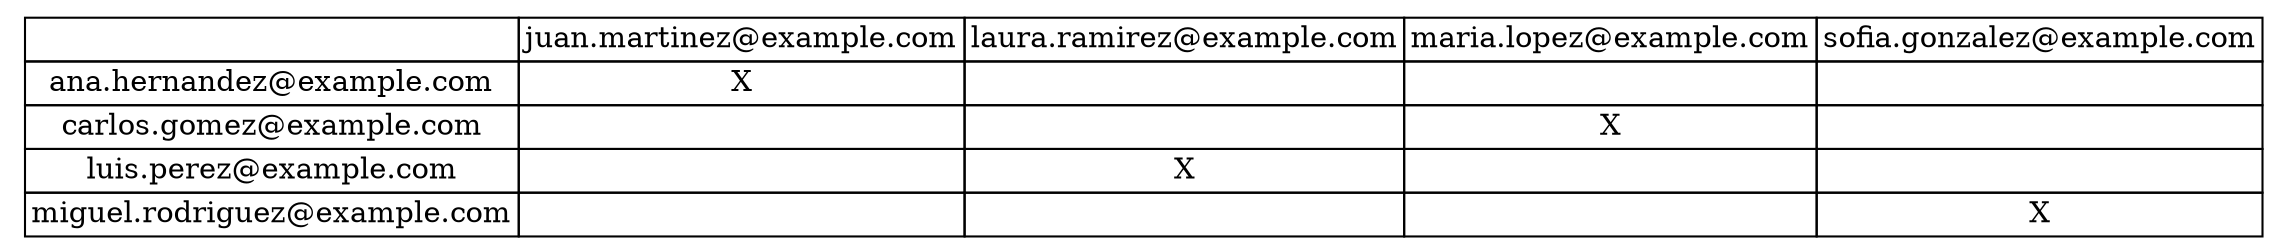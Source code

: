 digraph G {
    node [shape=none];
    graph [rankdir=LR];
    matriz [label=<
    <TABLE BORDER="0" CELLBORDER="1" CELLSPACING="0">
    <TR><TD></TD><TD>juan.martinez@example.com</TD><TD>laura.ramirez@example.com</TD><TD>maria.lopez@example.com</TD><TD>sofia.gonzalez@example.com</TD></TR>
    <TR><TD>ana.hernandez@example.com</TD><TD>X</TD><TD></TD><TD></TD><TD></TD></TR>
    <TR><TD>carlos.gomez@example.com</TD><TD></TD><TD></TD><TD>X</TD><TD></TD></TR>
    <TR><TD>luis.perez@example.com</TD><TD></TD><TD>X</TD><TD></TD><TD></TD></TR>
    <TR><TD>miguel.rodriguez@example.com</TD><TD></TD><TD></TD><TD></TD><TD>X</TD></TR>
    </TABLE>>];
}
